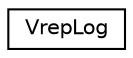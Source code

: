 digraph "Graphical Class Hierarchy"
{
  edge [fontname="Helvetica",fontsize="10",labelfontname="Helvetica",labelfontsize="10"];
  node [fontname="Helvetica",fontsize="10",shape=record];
  rankdir="LR";
  Node1 [label="VrepLog",height=0.2,width=0.4,color="black", fillcolor="white", style="filled",URL="$classVrepLog.html"];
}
